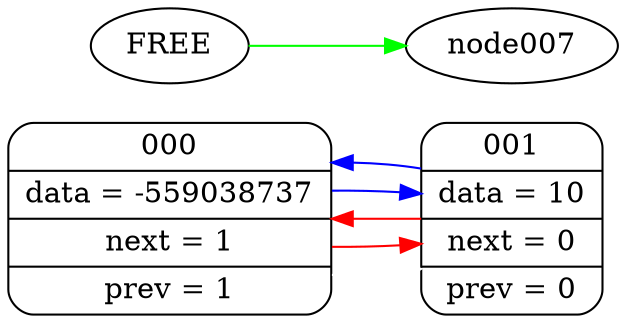 digraph G
	{
	rankdir = LR
	node000 [shape=Mrecord; label = " {000} | {data = -559038737} | {next = 1} |{ prev = 1 }"];
	node001 [shape=Mrecord; label = " {001} | {data = 10} | {next = 0} |{ prev = 0 }"];
	node000 -> node001 [weight = 100000; color = white; ];
	node000 ->node001 [weight = 100; color = red;]
	node001 ->node000 [weight = 100; color = red;]
	node000 -> node001 [color = blue;]
	node001 -> node000 [color = blue;]
	FREE -> node007 [color = green;]
	}
